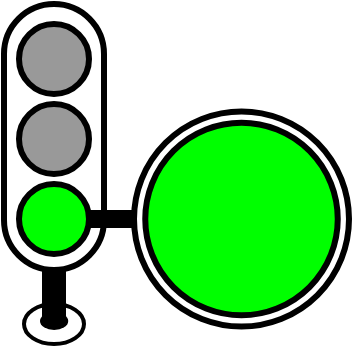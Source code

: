 <mxfile version="20.2.7" type="device"><diagram id="J2OuSg8uE9UjYtb7iVZ3" name="Seite-1"><mxGraphModel dx="377" dy="257" grid="1" gridSize="10" guides="1" tooltips="1" connect="1" arrows="1" fold="1" page="1" pageScale="1" pageWidth="827" pageHeight="1169" math="0" shadow="0"><root><mxCell id="0"/><mxCell id="1" parent="0"/><mxCell id="hAJaRdIYze2g09QByDpZ-3" value="" style="rounded=1;whiteSpace=wrap;html=1;perimeterSpacing=0;arcSize=50;strokeWidth=3;" parent="1" vertex="1"><mxGeometry x="55" y="60" width="50" height="133" as="geometry"/></mxCell><mxCell id="hAJaRdIYze2g09QByDpZ-2" value="" style="ellipse;whiteSpace=wrap;html=1;aspect=fixed;fillColor=#999999;fontColor=#333333;strokeColor=#000000;strokeWidth=3;" parent="1" vertex="1"><mxGeometry x="62.5" y="70" width="35" height="35" as="geometry"/></mxCell><mxCell id="hAJaRdIYze2g09QByDpZ-4" value="" style="ellipse;whiteSpace=wrap;html=1;aspect=fixed;fillColor=#999999;fontColor=#333333;strokeColor=#000000;strokeWidth=3;" parent="1" vertex="1"><mxGeometry x="62.5" y="110" width="35" height="35" as="geometry"/></mxCell><mxCell id="hAJaRdIYze2g09QByDpZ-5" value="" style="ellipse;whiteSpace=wrap;html=1;aspect=fixed;fillColor=#00FF00;fontColor=#333333;strokeColor=#000000;strokeWidth=3;shadow=0;" parent="1" vertex="1"><mxGeometry x="62.5" y="150" width="35" height="35" as="geometry"/></mxCell><mxCell id="cPJyNmrCVpLk7tWFNw5a-4" value="" style="ellipse;whiteSpace=wrap;html=1;aspect=fixed;shadow=0;gradientDirection=radial;strokeWidth=3;" parent="1" vertex="1"><mxGeometry x="120" y="113.75" width="107.5" height="107.5" as="geometry"/></mxCell><mxCell id="cPJyNmrCVpLk7tWFNw5a-6" value="" style="endArrow=none;html=1;rounded=0;strokeWidth=9;" parent="1" source="hAJaRdIYze2g09QByDpZ-5" target="cPJyNmrCVpLk7tWFNw5a-4" edge="1"><mxGeometry width="50" height="50" relative="1" as="geometry"><mxPoint x="90" y="203.0" as="sourcePoint"/><mxPoint x="90" y="230" as="targetPoint"/></mxGeometry></mxCell><mxCell id="XMzSjc4JjcYQy_Czje51-1" value="" style="ellipse;whiteSpace=wrap;html=1;aspect=fixed;shadow=0;fillColor=#00FF00;gradientColor=none;gradientDirection=radial;strokeWidth=3;" vertex="1" parent="1"><mxGeometry x="125.63" y="119.38" width="96.25" height="96.25" as="geometry"/></mxCell><mxCell id="XMzSjc4JjcYQy_Czje51-3" value="" style="ellipse;whiteSpace=wrap;html=1;strokeWidth=2;" vertex="1" parent="1"><mxGeometry x="65" y="210" width="30" height="20" as="geometry"/></mxCell><mxCell id="XMzSjc4JjcYQy_Czje51-4" value="" style="ellipse;whiteSpace=wrap;html=1;strokeWidth=3;strokeColor=none;fillColor=#000000;" vertex="1" parent="1"><mxGeometry x="73" y="214" width="14.12" height="9" as="geometry"/></mxCell><mxCell id="cPJyNmrCVpLk7tWFNw5a-1" value="" style="endArrow=none;html=1;rounded=0;exitX=0.5;exitY=1;exitDx=0;exitDy=0;strokeWidth=12;" parent="1" source="hAJaRdIYze2g09QByDpZ-3" edge="1"><mxGeometry width="50" height="50" relative="1" as="geometry"><mxPoint x="100" y="210" as="sourcePoint"/><mxPoint x="80" y="220" as="targetPoint"/></mxGeometry></mxCell></root></mxGraphModel></diagram></mxfile>